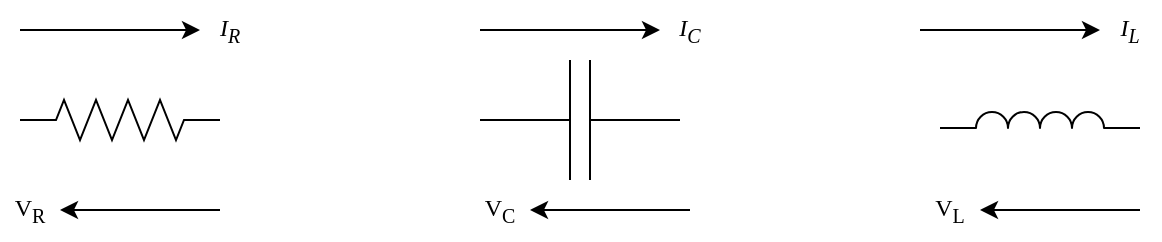 <mxfile scale="2" border="0">
    <diagram id="L6P8wFib7HH4b_cJj8PW" name="Page-1">
        <mxGraphModel dx="752" dy="658" grid="1" gridSize="10" guides="1" tooltips="1" connect="1" arrows="1" fold="1" page="1" pageScale="1" pageWidth="1169" pageHeight="827" math="0" shadow="0">
            <root>
                <mxCell id="0"/>
                <mxCell id="1" parent="0"/>
                <mxCell id="3" value="" style="pointerEvents=1;verticalLabelPosition=bottom;shadow=0;dashed=0;align=center;html=1;verticalAlign=top;shape=mxgraph.electrical.resistors.resistor_2;" vertex="1" parent="1">
                    <mxGeometry x="90" y="90" width="100" height="20" as="geometry"/>
                </mxCell>
                <mxCell id="4" value="" style="pointerEvents=1;verticalLabelPosition=bottom;shadow=0;dashed=0;align=center;html=1;verticalAlign=top;shape=mxgraph.electrical.capacitors.capacitor_1;" vertex="1" parent="1">
                    <mxGeometry x="320" y="70" width="100" height="60" as="geometry"/>
                </mxCell>
                <mxCell id="5" value="" style="pointerEvents=1;verticalLabelPosition=bottom;shadow=0;dashed=0;align=center;html=1;verticalAlign=top;shape=mxgraph.electrical.inductors.inductor_3;" vertex="1" parent="1">
                    <mxGeometry x="550" y="96" width="100" height="8" as="geometry"/>
                </mxCell>
                <mxCell id="7" value="" style="endArrow=classic;html=1;" edge="1" parent="1" target="8">
                    <mxGeometry width="50" height="50" relative="1" as="geometry">
                        <mxPoint x="90" y="55" as="sourcePoint"/>
                        <mxPoint x="190" y="55" as="targetPoint"/>
                    </mxGeometry>
                </mxCell>
                <mxCell id="8" value="&lt;font face=&quot;Times New Roman&quot;&gt;&lt;i&gt;I&lt;sub&gt;R&lt;/sub&gt;&lt;/i&gt;&lt;/font&gt;" style="text;html=1;strokeColor=none;fillColor=none;align=center;verticalAlign=middle;whiteSpace=wrap;rounded=0;" vertex="1" parent="1">
                    <mxGeometry x="180" y="40" width="30" height="30" as="geometry"/>
                </mxCell>
                <mxCell id="9" value="" style="endArrow=classic;html=1;" edge="1" parent="1" target="10">
                    <mxGeometry width="50" height="50" relative="1" as="geometry">
                        <mxPoint x="190" y="145" as="sourcePoint"/>
                        <mxPoint x="90" y="140" as="targetPoint"/>
                    </mxGeometry>
                </mxCell>
                <mxCell id="10" value="V&lt;sub&gt;R&lt;/sub&gt;" style="text;html=1;strokeColor=none;fillColor=none;align=center;verticalAlign=middle;whiteSpace=wrap;rounded=0;fontFamily=Times New Roman;" vertex="1" parent="1">
                    <mxGeometry x="80" y="130" width="30" height="30" as="geometry"/>
                </mxCell>
                <mxCell id="11" value="" style="endArrow=classic;html=1;" edge="1" target="12" parent="1">
                    <mxGeometry width="50" height="50" relative="1" as="geometry">
                        <mxPoint x="320.0" y="55" as="sourcePoint"/>
                        <mxPoint x="420" y="55" as="targetPoint"/>
                    </mxGeometry>
                </mxCell>
                <mxCell id="12" value="&lt;font face=&quot;Times New Roman&quot;&gt;&lt;i&gt;I&lt;sub&gt;C&lt;/sub&gt;&lt;/i&gt;&lt;/font&gt;" style="text;html=1;strokeColor=none;fillColor=none;align=center;verticalAlign=middle;whiteSpace=wrap;rounded=0;" vertex="1" parent="1">
                    <mxGeometry x="410" y="40" width="30" height="30" as="geometry"/>
                </mxCell>
                <mxCell id="13" value="" style="endArrow=classic;html=1;" edge="1" target="14" parent="1">
                    <mxGeometry width="50" height="50" relative="1" as="geometry">
                        <mxPoint x="540.0" y="55" as="sourcePoint"/>
                        <mxPoint x="640" y="55" as="targetPoint"/>
                    </mxGeometry>
                </mxCell>
                <mxCell id="14" value="&lt;font face=&quot;Times New Roman&quot;&gt;&lt;i&gt;I&lt;sub&gt;L&lt;/sub&gt;&lt;/i&gt;&lt;/font&gt;" style="text;html=1;strokeColor=none;fillColor=none;align=center;verticalAlign=middle;whiteSpace=wrap;rounded=0;" vertex="1" parent="1">
                    <mxGeometry x="630" y="40" width="30" height="30" as="geometry"/>
                </mxCell>
                <mxCell id="15" value="" style="endArrow=classic;html=1;" edge="1" target="16" parent="1">
                    <mxGeometry width="50" height="50" relative="1" as="geometry">
                        <mxPoint x="425.0" y="145" as="sourcePoint"/>
                        <mxPoint x="325" y="140" as="targetPoint"/>
                    </mxGeometry>
                </mxCell>
                <mxCell id="16" value="V&lt;sub&gt;C&lt;/sub&gt;" style="text;html=1;strokeColor=none;fillColor=none;align=center;verticalAlign=middle;whiteSpace=wrap;rounded=0;fontFamily=Times New Roman;" vertex="1" parent="1">
                    <mxGeometry x="315" y="130" width="30" height="30" as="geometry"/>
                </mxCell>
                <mxCell id="17" value="" style="endArrow=classic;html=1;" edge="1" target="18" parent="1">
                    <mxGeometry width="50" height="50" relative="1" as="geometry">
                        <mxPoint x="650" y="145" as="sourcePoint"/>
                        <mxPoint x="550" y="140" as="targetPoint"/>
                    </mxGeometry>
                </mxCell>
                <mxCell id="18" value="V&lt;sub&gt;L&lt;/sub&gt;" style="text;html=1;strokeColor=none;fillColor=none;align=center;verticalAlign=middle;whiteSpace=wrap;rounded=0;fontFamily=Times New Roman;" vertex="1" parent="1">
                    <mxGeometry x="540" y="130" width="30" height="30" as="geometry"/>
                </mxCell>
            </root>
        </mxGraphModel>
    </diagram>
</mxfile>